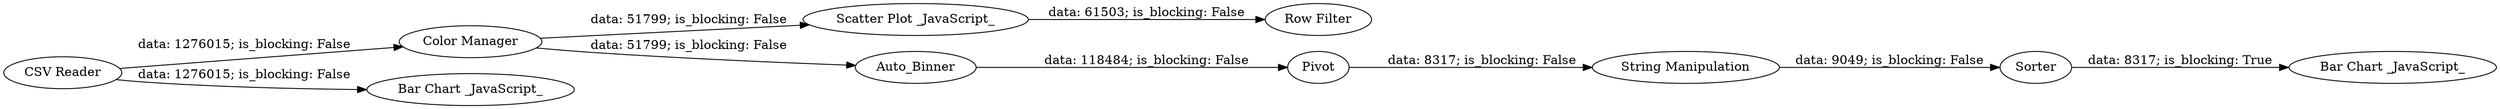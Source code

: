 digraph {
	"-8138529110414636220_3" [label="Color Manager"]
	"-8138529110414636220_1" [label="CSV Reader"]
	"-8138529110414636220_5" [label="Row Filter"]
	"-8138529110414636220_9" [label=Sorter]
	"-8138529110414636220_4" [label="Scatter Plot _JavaScript_"]
	"-8138529110414636220_8" [label="String Manipulation"]
	"-8138529110414636220_10" [label="Bar Chart _JavaScript_"]
	"-8138529110414636220_2" [label="Bar Chart _JavaScript_"]
	"-8138529110414636220_6" [label=Auto_Binner]
	"-8138529110414636220_7" [label=Pivot]
	"-8138529110414636220_8" -> "-8138529110414636220_9" [label="data: 9049; is_blocking: False"]
	"-8138529110414636220_6" -> "-8138529110414636220_7" [label="data: 118484; is_blocking: False"]
	"-8138529110414636220_3" -> "-8138529110414636220_4" [label="data: 51799; is_blocking: False"]
	"-8138529110414636220_3" -> "-8138529110414636220_6" [label="data: 51799; is_blocking: False"]
	"-8138529110414636220_4" -> "-8138529110414636220_5" [label="data: 61503; is_blocking: False"]
	"-8138529110414636220_1" -> "-8138529110414636220_3" [label="data: 1276015; is_blocking: False"]
	"-8138529110414636220_7" -> "-8138529110414636220_8" [label="data: 8317; is_blocking: False"]
	"-8138529110414636220_9" -> "-8138529110414636220_10" [label="data: 8317; is_blocking: True"]
	"-8138529110414636220_1" -> "-8138529110414636220_2" [label="data: 1276015; is_blocking: False"]
	rankdir=LR
}
